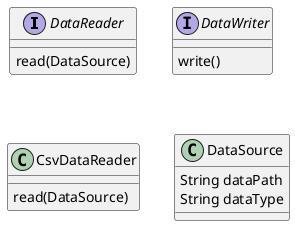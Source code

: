 @startuml
interface DataReader {
    read(DataSource)
}
interface DataWriter {
    write()
}
class CsvDataReader {
    read(DataSource)
}

class DataSource {
    String dataPath
    String dataType
}
@enduml